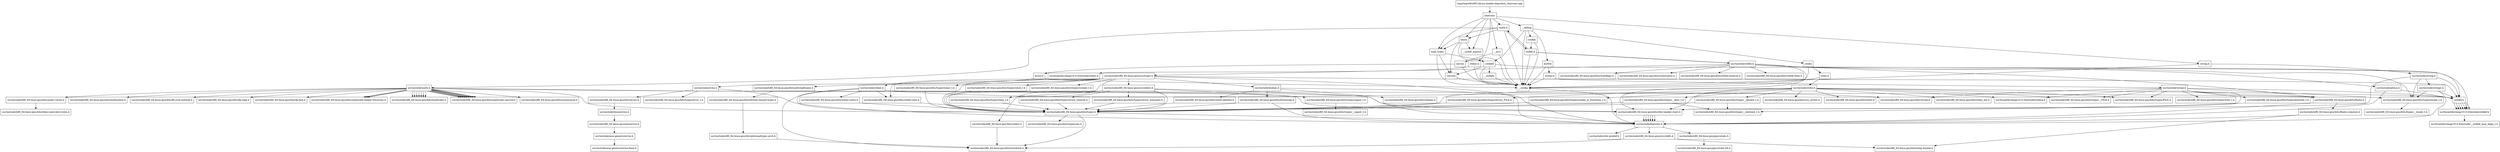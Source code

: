 digraph "dependencies" {
  header_1 [ shape="box", label="charconv"];
  header_0 [ shape="box", label="tmp/tmpw8iwRO.libcxx.header.deps/test_charconv.cpp"];
  header_2 [ shape="box", label="__errc"];
  header_3 [ shape="box", label="__config"];
  header_4 [ shape="box", label="usr/include/features.h"];
  header_5 [ shape="box", label="usr/include/stdc-predef.h"];
  header_6 [ shape="box", label="usr/include/x86_64-linux-gnu/sys/cdefs.h"];
  header_7 [ shape="box", label="usr/include/x86_64-linux-gnu/bits/wordsize.h"];
  header_8 [ shape="box", label="usr/include/x86_64-linux-gnu/bits/long-double.h"];
  header_9 [ shape="box", label="usr/include/x86_64-linux-gnu/gnu/stubs.h"];
  header_10 [ shape="box", label="usr/include/x86_64-linux-gnu/gnu/stubs-64.h"];
  header_12 [ shape="box", label="cerrno"];
  header_13 [ shape="box", label="errno.h"];
  header_14 [ shape="box", label="usr/include/errno.h"];
  header_15 [ shape="box", label="usr/include/x86_64-linux-gnu/bits/errno.h"];
  header_16 [ shape="box", label="usr/include/linux/errno.h"];
  header_17 [ shape="box", label="usr/include/x86_64-linux-gnu/asm/errno.h"];
  header_18 [ shape="box", label="usr/include/asm-generic/errno.h"];
  header_19 [ shape="box", label="usr/include/asm-generic/errno-base.h"];
  header_20 [ shape="box", label="usr/include/x86_64-linux-gnu/bits/types/error_t.h"];
  header_21 [ shape="box", label="type_traits"];
  header_22 [ shape="box", label="cstddef"];
  header_23 [ shape="box", label="version"];
  header_24 [ shape="box", label="usr/local/lib/clang/10.0.0/include/stddef.h"];
  header_25 [ shape="box", label="usr/local/lib/clang/10.0.0/include/__stddef_max_align_t.h"];
  header_26 [ shape="box", label="__nullptr"];
  header_27 [ shape="box", label="limits"];
  header_28 [ shape="box", label="__undef_macros"];
  header_29 [ shape="box", label="stdint.h"];
  header_30 [ shape="box", label="usr/local/lib/clang/10.0.0/include/stdint.h"];
  header_31 [ shape="box", label="usr/include/stdint.h"];
  header_32 [ shape="box", label="usr/include/x86_64-linux-gnu/bits/libc-header-start.h"];
  header_33 [ shape="box", label="usr/include/x86_64-linux-gnu/bits/types.h"];
  header_34 [ shape="box", label="usr/include/x86_64-linux-gnu/bits/typesizes.h"];
  header_35 [ shape="box", label="usr/include/x86_64-linux-gnu/bits/wchar.h"];
  header_36 [ shape="box", label="usr/include/x86_64-linux-gnu/bits/stdint-intn.h"];
  header_37 [ shape="box", label="usr/include/x86_64-linux-gnu/bits/stdint-uintn.h"];
  header_38 [ shape="box", label="string.h"];
  header_39 [ shape="box", label="usr/include/string.h"];
  header_40 [ shape="box", label="stddef.h"];
  header_41 [ shape="box", label="usr/include/x86_64-linux-gnu/bits/types/locale_t.h"];
  header_42 [ shape="box", label="usr/include/x86_64-linux-gnu/bits/types/__locale_t.h"];
  header_43 [ shape="box", label="usr/include/strings.h"];
  header_44 [ shape="box", label="math.h"];
  header_45 [ shape="box", label="stdlib.h"];
  header_46 [ shape="box", label="usr/include/stdlib.h"];
  header_47 [ shape="box", label="usr/include/x86_64-linux-gnu/bits/waitflags.h"];
  header_48 [ shape="box", label="usr/include/x86_64-linux-gnu/bits/waitstatus.h"];
  header_49 [ shape="box", label="usr/include/x86_64-linux-gnu/bits/floatn.h"];
  header_50 [ shape="box", label="usr/include/x86_64-linux-gnu/bits/floatn-common.h"];
  header_51 [ shape="box", label="usr/include/x86_64-linux-gnu/sys/types.h"];
  header_52 [ shape="box", label="usr/include/x86_64-linux-gnu/bits/types/clock_t.h"];
  header_53 [ shape="box", label="usr/include/x86_64-linux-gnu/bits/types/clockid_t.h"];
  header_54 [ shape="box", label="usr/include/x86_64-linux-gnu/bits/types/time_t.h"];
  header_55 [ shape="box", label="usr/include/x86_64-linux-gnu/bits/types/timer_t.h"];
  header_56 [ shape="box", label="usr/include/endian.h"];
  header_57 [ shape="box", label="usr/include/x86_64-linux-gnu/bits/endian.h"];
  header_58 [ shape="box", label="usr/include/x86_64-linux-gnu/bits/byteswap.h"];
  header_59 [ shape="box", label="usr/include/x86_64-linux-gnu/bits/uintn-identity.h"];
  header_60 [ shape="box", label="usr/include/x86_64-linux-gnu/sys/select.h"];
  header_61 [ shape="box", label="usr/include/x86_64-linux-gnu/bits/select.h"];
  header_62 [ shape="box", label="usr/include/x86_64-linux-gnu/bits/types/sigset_t.h"];
  header_63 [ shape="box", label="usr/include/x86_64-linux-gnu/bits/types/__sigset_t.h"];
  header_64 [ shape="box", label="usr/include/x86_64-linux-gnu/bits/types/struct_timeval.h"];
  header_65 [ shape="box", label="usr/include/x86_64-linux-gnu/bits/types/struct_timespec.h"];
  header_66 [ shape="box", label="usr/include/x86_64-linux-gnu/bits/pthreadtypes.h"];
  header_67 [ shape="box", label="usr/include/x86_64-linux-gnu/bits/thread-shared-types.h"];
  header_68 [ shape="box", label="usr/include/x86_64-linux-gnu/bits/pthreadtypes-arch.h"];
  header_69 [ shape="box", label="usr/include/alloca.h"];
  header_70 [ shape="box", label="usr/include/x86_64-linux-gnu/bits/stdlib-bsearch.h"];
  header_71 [ shape="box", label="usr/include/x86_64-linux-gnu/bits/stdlib-float.h"];
  header_72 [ shape="box", label="usr/include/math.h"];
  header_73 [ shape="box", label="usr/include/x86_64-linux-gnu/bits/math-vector.h"];
  header_74 [ shape="box", label="usr/include/x86_64-linux-gnu/bits/libm-simd-decl-stubs.h"];
  header_75 [ shape="box", label="usr/include/x86_64-linux-gnu/bits/flt-eval-method.h"];
  header_76 [ shape="box", label="usr/include/x86_64-linux-gnu/bits/fp-logb.h"];
  header_77 [ shape="box", label="usr/include/x86_64-linux-gnu/bits/fp-fast.h"];
  header_78 [ shape="box", label="usr/include/x86_64-linux-gnu/bits/mathcalls-helper-functions.h"];
  header_79 [ shape="box", label="usr/include/x86_64-linux-gnu/bits/mathcalls.h"];
  header_80 [ shape="box", label="usr/include/x86_64-linux-gnu/bits/mathcalls-narrow.h"];
  header_81 [ shape="box", label="usr/include/x86_64-linux-gnu/bits/iscanonical.h"];
  header_82 [ shape="box", label="usr/include/x86_64-linux-gnu/bits/mathinline.h"];
  header_83 [ shape="box", label="__debug"];
  header_84 [ shape="box", label="iosfwd"];
  header_85 [ shape="box", label="wchar.h"];
  header_86 [ shape="box", label="usr/include/wchar.h"];
  header_87 [ shape="box", label="usr/local/lib/clang/10.0.0/include/stdarg.h"];
  header_88 [ shape="box", label="usr/include/x86_64-linux-gnu/bits/types/wint_t.h"];
  header_89 [ shape="box", label="usr/include/x86_64-linux-gnu/bits/types/mbstate_t.h"];
  header_90 [ shape="box", label="usr/include/x86_64-linux-gnu/bits/types/__mbstate_t.h"];
  header_91 [ shape="box", label="usr/include/x86_64-linux-gnu/bits/types/__FILE.h"];
  header_92 [ shape="box", label="usr/include/x86_64-linux-gnu/bits/types/FILE.h"];
  header_93 [ shape="box", label="cstdlib"];
  header_94 [ shape="box", label="cstdio"];
  header_95 [ shape="box", label="stdio.h"];
  header_96 [ shape="box", label="usr/include/stdio.h"];
  header_97 [ shape="box", label="usr/include/x86_64-linux-gnu/bits/types/__fpos_t.h"];
  header_98 [ shape="box", label="usr/include/x86_64-linux-gnu/bits/types/__fpos64_t.h"];
  header_99 [ shape="box", label="usr/include/x86_64-linux-gnu/bits/types/struct_FILE.h"];
  header_100 [ shape="box", label="usr/include/x86_64-linux-gnu/bits/types/cookie_io_functions_t.h"];
  header_101 [ shape="box", label="usr/include/x86_64-linux-gnu/bits/stdio_lim.h"];
  header_102 [ shape="box", label="usr/include/x86_64-linux-gnu/bits/sys_errlist.h"];
  header_103 [ shape="box", label="usr/include/x86_64-linux-gnu/bits/stdio.h"];
  header_56 -> header_4;
  header_56 -> header_57;
  header_56 -> header_58;
  header_56 -> header_59;
  header_2 -> header_3;
  header_2 -> header_12;
  header_12 -> header_3;
  header_12 -> header_13;
  header_49 -> header_4;
  header_49 -> header_50;
  header_22 -> header_3;
  header_22 -> header_23;
  header_22 -> header_24;
  header_22 -> header_26;
  header_85 -> header_3;
  header_85 -> header_86;
  header_60 -> header_4;
  header_60 -> header_33;
  header_60 -> header_61;
  header_60 -> header_62;
  header_60 -> header_54;
  header_60 -> header_64;
  header_60 -> header_65;
  header_23 -> header_3;
  header_32 -> header_4;
  header_32 -> header_4;
  header_32 -> header_4;
  header_32 -> header_4;
  header_32 -> header_4;
  header_32 -> header_4;
  header_61 -> header_7;
  header_38 -> header_3;
  header_38 -> header_39;
  header_84 -> header_3;
  header_84 -> header_85;
  header_4 -> header_5;
  header_4 -> header_6;
  header_4 -> header_9;
  header_31 -> header_32;
  header_31 -> header_33;
  header_31 -> header_35;
  header_31 -> header_7;
  header_31 -> header_36;
  header_31 -> header_37;
  header_65 -> header_33;
  header_68 -> header_7;
  header_53 -> header_33;
  header_39 -> header_32;
  header_39 -> header_40;
  header_39 -> header_41;
  header_39 -> header_43;
  header_62 -> header_63;
  header_18 -> header_19;
  header_45 -> header_46;
  header_45 -> header_3;
  header_45 -> header_46;
  header_45 -> header_44;
  header_52 -> header_33;
  header_64 -> header_33;
  header_93 -> header_3;
  header_93 -> header_45;
  header_33 -> header_4;
  header_33 -> header_7;
  header_33 -> header_34;
  header_41 -> header_42;
  header_83 -> header_3;
  header_83 -> header_84;
  header_83 -> header_93;
  header_83 -> header_94;
  header_83 -> header_22;
  header_86 -> header_32;
  header_86 -> header_49;
  header_86 -> header_40;
  header_86 -> header_87;
  header_86 -> header_35;
  header_86 -> header_88;
  header_86 -> header_89;
  header_86 -> header_91;
  header_86 -> header_92;
  header_86 -> header_41;
  header_40 -> header_24;
  header_40 -> header_24;
  header_40 -> header_24;
  header_40 -> header_24;
  header_40 -> header_24;
  header_40 -> header_24;
  header_40 -> header_24;
  header_50 -> header_4;
  header_50 -> header_8;
  header_24 -> header_25;
  header_55 -> header_33;
  header_37 -> header_33;
  header_67 -> header_68;
  header_66 -> header_67;
  header_99 -> header_33;
  header_44 -> header_3;
  header_44 -> header_45;
  header_44 -> header_72;
  header_44 -> header_21;
  header_44 -> header_27;
  header_98 -> header_33;
  header_98 -> header_90;
  header_100 -> header_33;
  header_69 -> header_4;
  header_69 -> header_40;
  header_94 -> header_3;
  header_94 -> header_95;
  header_51 -> header_4;
  header_51 -> header_33;
  header_51 -> header_52;
  header_51 -> header_53;
  header_51 -> header_54;
  header_51 -> header_55;
  header_51 -> header_40;
  header_51 -> header_36;
  header_51 -> header_56;
  header_51 -> header_60;
  header_51 -> header_66;
  header_96 -> header_32;
  header_96 -> header_40;
  header_96 -> header_87;
  header_96 -> header_33;
  header_96 -> header_97;
  header_96 -> header_98;
  header_96 -> header_91;
  header_96 -> header_92;
  header_96 -> header_99;
  header_96 -> header_100;
  header_96 -> header_101;
  header_96 -> header_102;
  header_96 -> header_103;
  header_0 -> header_1;
  header_43 -> header_4;
  header_43 -> header_40;
  header_43 -> header_41;
  header_15 -> header_16;
  header_46 -> header_32;
  header_46 -> header_40;
  header_46 -> header_47;
  header_46 -> header_48;
  header_46 -> header_49;
  header_46 -> header_41;
  header_46 -> header_51;
  header_46 -> header_69;
  header_46 -> header_70;
  header_46 -> header_71;
  header_1 -> header_2;
  header_1 -> header_21;
  header_1 -> header_27;
  header_1 -> header_29;
  header_1 -> header_38;
  header_1 -> header_44;
  header_1 -> header_83;
  header_1 -> header_28;
  header_9 -> header_10;
  header_21 -> header_3;
  header_21 -> header_22;
  header_21 -> header_23;
  header_26 -> header_3;
  header_59 -> header_33;
  header_16 -> header_17;
  header_30 -> header_31;
  header_13 -> header_3;
  header_13 -> header_14;
  header_58 -> header_4;
  header_58 -> header_33;
  header_73 -> header_74;
  header_3 -> header_4;
  header_27 -> header_3;
  header_27 -> header_21;
  header_27 -> header_28;
  header_27 -> header_23;
  header_36 -> header_33;
  header_72 -> header_32;
  header_72 -> header_33;
  header_72 -> header_73;
  header_72 -> header_49;
  header_72 -> header_75;
  header_72 -> header_76;
  header_72 -> header_77;
  header_72 -> header_78;
  header_72 -> header_79;
  header_72 -> header_78;
  header_72 -> header_79;
  header_72 -> header_78;
  header_72 -> header_79;
  header_72 -> header_79;
  header_72 -> header_79;
  header_72 -> header_79;
  header_72 -> header_79;
  header_72 -> header_80;
  header_72 -> header_80;
  header_72 -> header_80;
  header_72 -> header_80;
  header_72 -> header_80;
  header_72 -> header_80;
  header_72 -> header_80;
  header_72 -> header_80;
  header_72 -> header_80;
  header_72 -> header_81;
  header_72 -> header_82;
  header_95 -> header_3;
  header_95 -> header_96;
  header_6 -> header_7;
  header_6 -> header_8;
  header_97 -> header_33;
  header_97 -> header_90;
  header_14 -> header_4;
  header_14 -> header_15;
  header_14 -> header_20;
  header_17 -> header_18;
  header_29 -> header_3;
  header_29 -> header_30;
  header_54 -> header_33;
  header_89 -> header_90;
}
